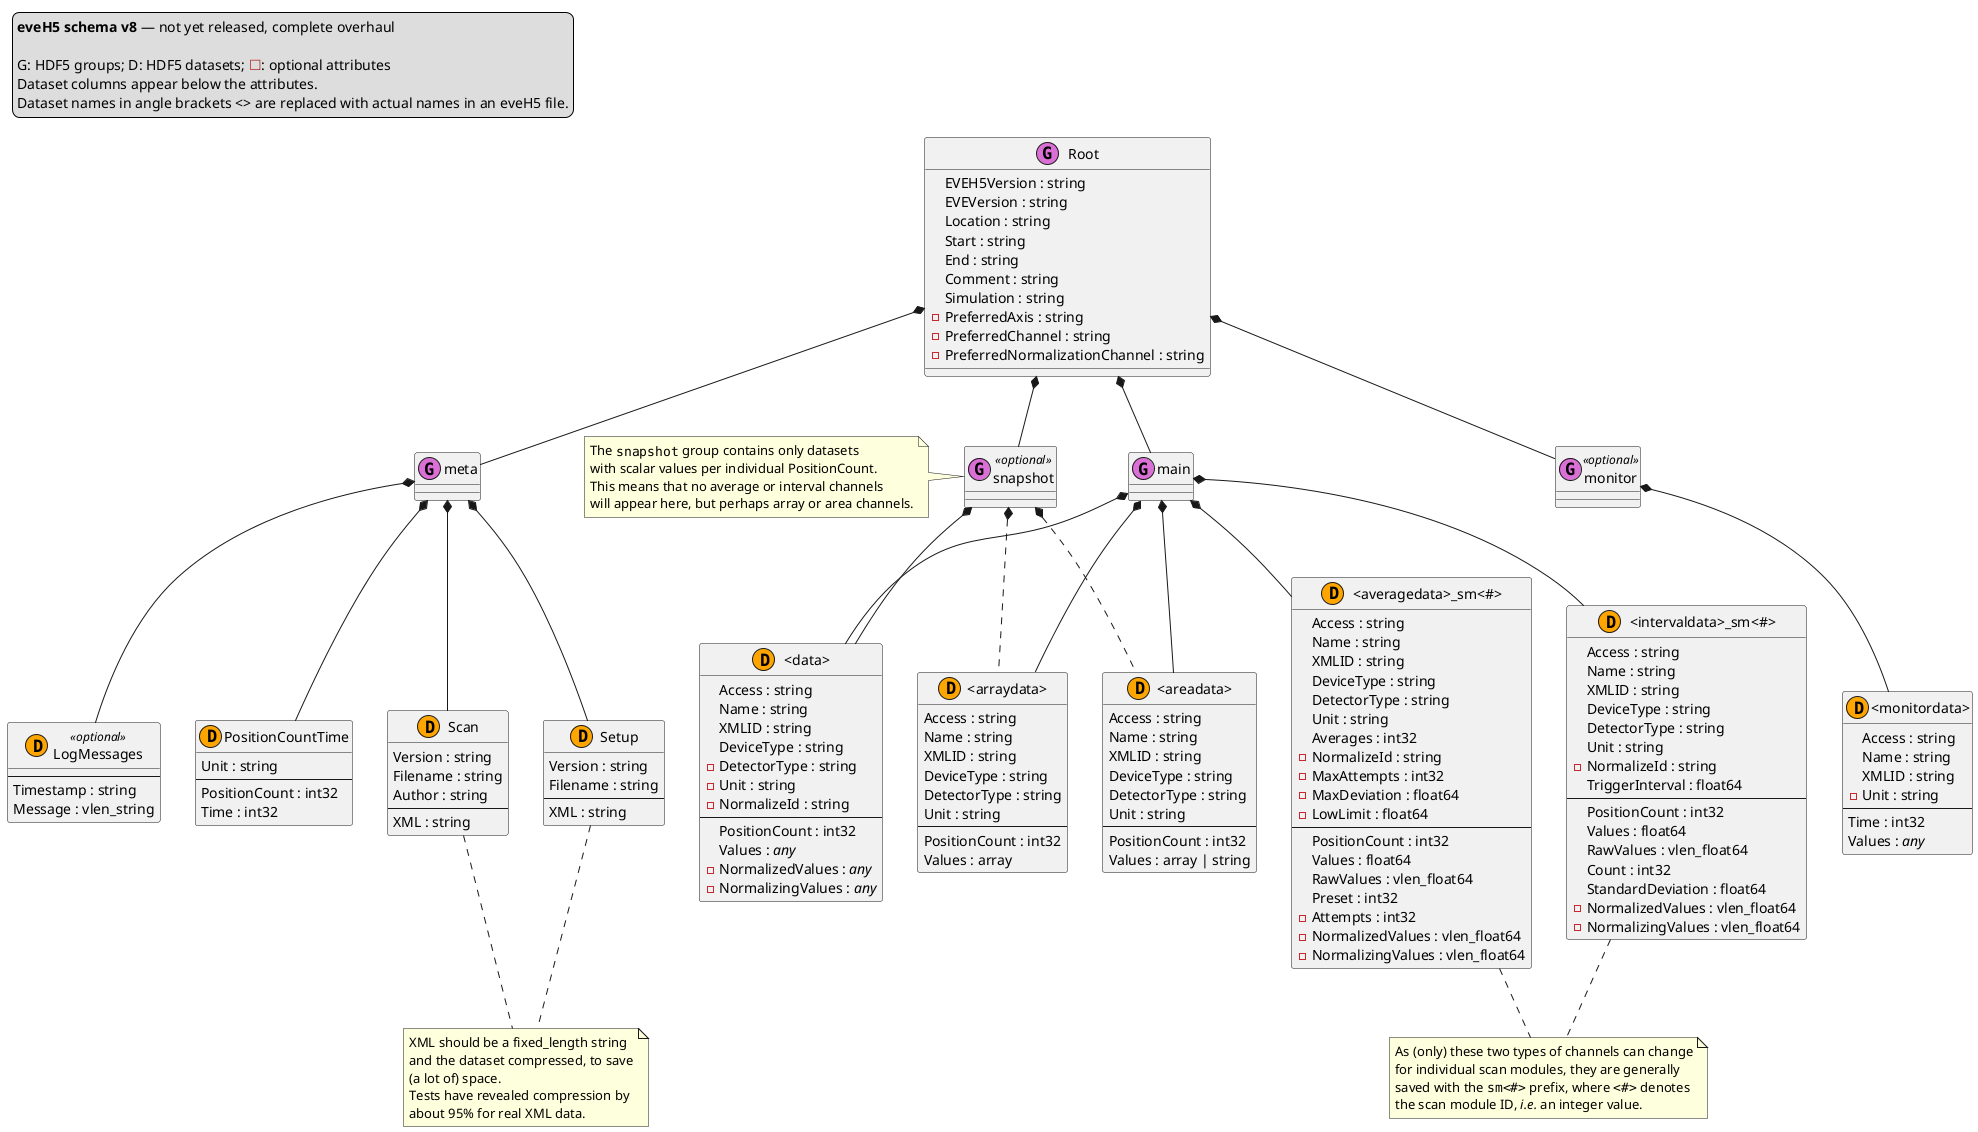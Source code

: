 @startuml
'https://plantuml.com/class-diagram

legend top left
    **eveH5 schema v8** <U+2014> not yet released, complete overhaul

    G: HDF5 groups; D: HDF5 datasets; <color:#firebrick><U+2610></color>: optional attributes
    Dataset columns appear below the attributes.
    Dataset names in angle brackets <> are replaced with actual names in an eveH5 file.
    'Name parts in square brackets [] are optional.
endlegend

class Root << (G,orchid) >> {
    EVEH5Version : string
    EVEVersion : string
    Location : string
    Start : string
    End : string
    Comment : string
    Simulation : string
    - PreferredAxis : string
    - PreferredChannel : string
    - PreferredNormalizationChannel : string
}

Root *-- monitor
Root *-- main
Root *-- snapshot
Root *-- meta

class monitor << (G,orchid) >> <<optional>> {
}

monitor *-- "<monitordata>"

class main << (G,orchid) >> {}

class snapshot << (G,orchid) >> <<optional>> {}

note left of snapshot
    The ""snapshot"" group contains only datasets
    with scalar values per individual PositionCount.
    This means that no average or interval channels
    will appear here, but perhaps array or area channels.
endnote

snapshot *-- "<data>"
snapshot *.. "<arraydata>"
snapshot *.. "<areadata>"

class meta << (G,orchid) >> {}

meta *-- PositionCountTime
meta *-- Scan
meta *-- Setup
meta *-- LogMessages

class "<data>" << (D,orange) >> {
    Access : string
    Name : string
    XMLID : string
    DeviceType : string
    - DetectorType : string
    - Unit : string
    - NormalizeId : string
    --
    PositionCount : int32
    Values : <i>any</i>
    - NormalizedValues : <i>any</i>
    - NormalizingValues : <i>any</i>
}

main *-- "<data>"
main *-- "<averagedata>_sm<#>"
main *-- "<intervaldata>_sm<#>"
main *-- "<arraydata>"
main *-- "<areadata>"

class "<averagedata>_sm<#>" << (D,orange) >> {
    Access : string
    Name : string
    XMLID : string
    DeviceType : string
    DetectorType : string
    Unit : string
    Averages : int32
    - NormalizeId : string
    - MaxAttempts : int32
    - MaxDeviation : float64
    - LowLimit : float64
    --
    PositionCount : int32
    Values : float64
    RawValues : vlen_float64
    Preset : int32
    - Attempts : int32
    - NormalizedValues : vlen_float64
    - NormalizingValues : vlen_float64
}

class "<intervaldata>_sm<#>" << (D,orange) >> {
    Access : string
    Name : string
    XMLID : string
    DeviceType : string
    DetectorType : string
    Unit : string
    - NormalizeId : string
    TriggerInterval : float64
    --
    PositionCount : int32
    Values : float64
    RawValues : vlen_float64
    Count : int32
    StandardDeviation : float64
    - NormalizedValues : vlen_float64
    - NormalizingValues : vlen_float64
}

note as sm_channel_note
    As (only) these two types of channels can change
    for individual scan modules, they are generally
    saved with the ""sm<#>"" prefix, where ""<#>"" denotes
    the scan module ID, <i>i.e.</i> an integer value.
end note

"<intervaldata>_sm<#>" .. sm_channel_note
"<averagedata>_sm<#>" .. sm_channel_note

class "<arraydata>" << (D,orange) >> {
    Access : string
    Name : string
    XMLID : string
    DeviceType : string
    DetectorType : string
    Unit : string
    --
    PositionCount : int32
    Values : array
}

class "<areadata>" << (D,orange) >> {
    Access : string
    Name : string
    XMLID : string
    DeviceType : string
    DetectorType : string
    Unit : string
    --
    PositionCount : int32
    Values : array | string
}

class Setup << (D,orange) >> {
    Version : string
    Filename : string
    --
    XML : string
}

class Scan << (D,orange) >> {
    Version : string
    Filename : string
    Author : string
    --
    XML : string
}

class PositionCountTime << (D,orange) >> {
    Unit : string
    --
    PositionCount : int32
    Time : int32
}

class LogMessages << (D,orange) >> <<optional>> {
    --
    Timestamp : string
    Message : vlen_string
}

note as SCML_note
    XML should be a fixed_length string
    and the dataset compressed, to save
    (a lot of) space.
    Tests have revealed compression by
    about 95% for real XML data.
end note

Scan .. SCML_note
Setup .. SCML_note

class "<monitordata>" << (D,orange) >> {
    Access : string
    Name : string
    XMLID : string
    - Unit : string
    --
    Time : int32
    Values : <i>any</i>
}

@enduml